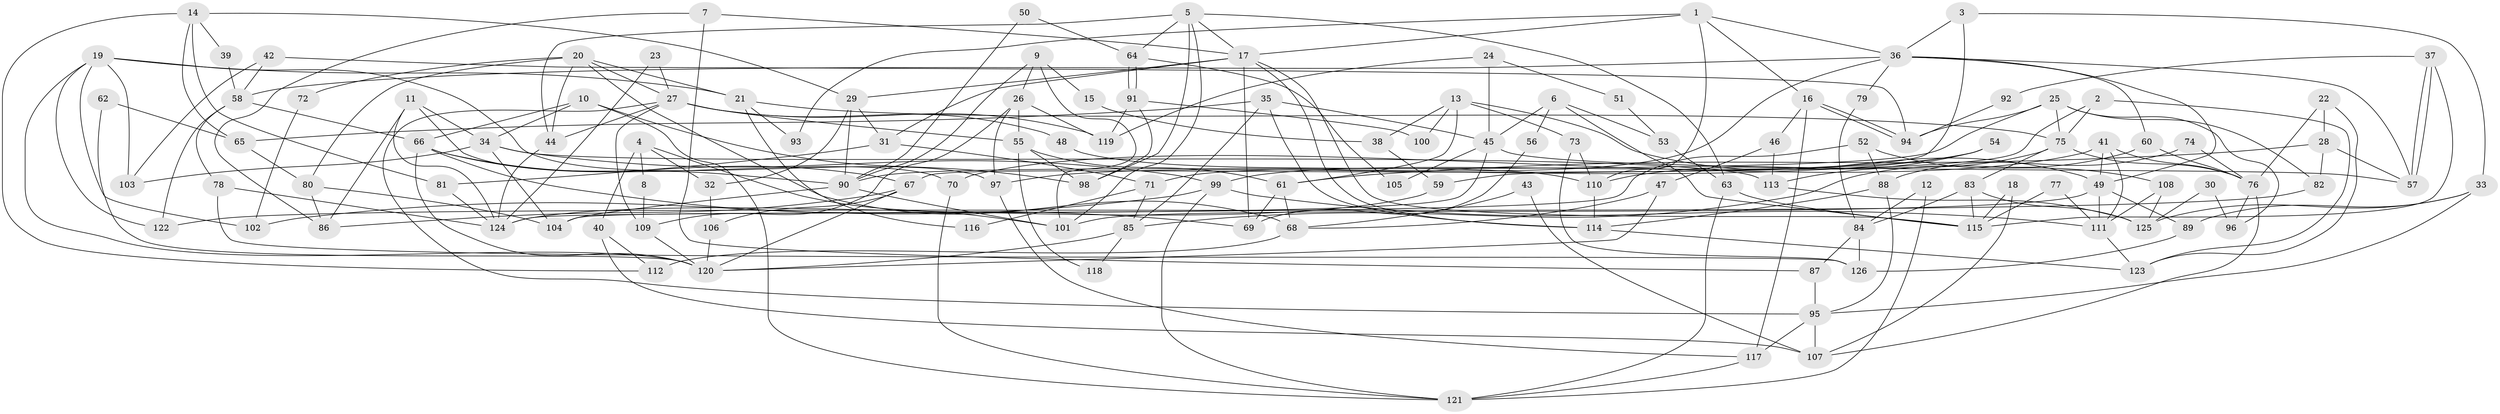// Generated by graph-tools (version 1.1) at 2025/49/03/09/25 04:49:28]
// undirected, 126 vertices, 252 edges
graph export_dot {
graph [start="1"]
  node [color=gray90,style=filled];
  1;
  2;
  3;
  4;
  5;
  6;
  7;
  8;
  9;
  10;
  11;
  12;
  13;
  14;
  15;
  16;
  17;
  18;
  19;
  20;
  21;
  22;
  23;
  24;
  25;
  26;
  27;
  28;
  29;
  30;
  31;
  32;
  33;
  34;
  35;
  36;
  37;
  38;
  39;
  40;
  41;
  42;
  43;
  44;
  45;
  46;
  47;
  48;
  49;
  50;
  51;
  52;
  53;
  54;
  55;
  56;
  57;
  58;
  59;
  60;
  61;
  62;
  63;
  64;
  65;
  66;
  67;
  68;
  69;
  70;
  71;
  72;
  73;
  74;
  75;
  76;
  77;
  78;
  79;
  80;
  81;
  82;
  83;
  84;
  85;
  86;
  87;
  88;
  89;
  90;
  91;
  92;
  93;
  94;
  95;
  96;
  97;
  98;
  99;
  100;
  101;
  102;
  103;
  104;
  105;
  106;
  107;
  108;
  109;
  110;
  111;
  112;
  113;
  114;
  115;
  116;
  117;
  118;
  119;
  120;
  121;
  122;
  123;
  124;
  125;
  126;
  1 -- 16;
  1 -- 17;
  1 -- 36;
  1 -- 93;
  1 -- 110;
  2 -- 75;
  2 -- 123;
  2 -- 59;
  3 -- 36;
  3 -- 67;
  3 -- 33;
  4 -- 40;
  4 -- 101;
  4 -- 8;
  4 -- 32;
  5 -- 101;
  5 -- 44;
  5 -- 17;
  5 -- 63;
  5 -- 64;
  5 -- 98;
  6 -- 115;
  6 -- 45;
  6 -- 53;
  6 -- 56;
  7 -- 86;
  7 -- 17;
  7 -- 87;
  8 -- 109;
  9 -- 90;
  9 -- 26;
  9 -- 15;
  9 -- 101;
  10 -- 66;
  10 -- 121;
  10 -- 34;
  10 -- 98;
  11 -- 34;
  11 -- 124;
  11 -- 70;
  11 -- 86;
  12 -- 84;
  12 -- 121;
  13 -- 49;
  13 -- 61;
  13 -- 38;
  13 -- 73;
  13 -- 100;
  14 -- 81;
  14 -- 29;
  14 -- 39;
  14 -- 65;
  14 -- 112;
  15 -- 38;
  16 -- 117;
  16 -- 94;
  16 -- 94;
  16 -- 46;
  17 -- 69;
  17 -- 29;
  17 -- 31;
  17 -- 114;
  17 -- 115;
  18 -- 115;
  18 -- 107;
  19 -- 103;
  19 -- 120;
  19 -- 21;
  19 -- 97;
  19 -- 102;
  19 -- 122;
  20 -- 80;
  20 -- 27;
  20 -- 21;
  20 -- 44;
  20 -- 68;
  20 -- 72;
  21 -- 75;
  21 -- 93;
  21 -- 116;
  22 -- 123;
  22 -- 28;
  22 -- 76;
  23 -- 27;
  23 -- 124;
  24 -- 45;
  24 -- 119;
  24 -- 51;
  25 -- 90;
  25 -- 75;
  25 -- 82;
  25 -- 94;
  25 -- 96;
  26 -- 55;
  26 -- 119;
  26 -- 97;
  26 -- 109;
  27 -- 44;
  27 -- 109;
  27 -- 48;
  27 -- 55;
  27 -- 95;
  27 -- 119;
  28 -- 57;
  28 -- 82;
  28 -- 61;
  29 -- 31;
  29 -- 32;
  29 -- 90;
  30 -- 125;
  30 -- 96;
  31 -- 71;
  31 -- 81;
  32 -- 106;
  33 -- 125;
  33 -- 89;
  33 -- 95;
  34 -- 104;
  34 -- 99;
  34 -- 103;
  34 -- 113;
  35 -- 85;
  35 -- 114;
  35 -- 45;
  35 -- 65;
  36 -- 49;
  36 -- 57;
  36 -- 58;
  36 -- 60;
  36 -- 71;
  36 -- 79;
  37 -- 57;
  37 -- 57;
  37 -- 115;
  37 -- 92;
  38 -- 59;
  39 -- 58;
  40 -- 107;
  40 -- 112;
  41 -- 70;
  41 -- 49;
  41 -- 76;
  41 -- 111;
  42 -- 94;
  42 -- 58;
  42 -- 103;
  43 -- 107;
  43 -- 68;
  44 -- 124;
  45 -- 57;
  45 -- 104;
  45 -- 105;
  46 -- 113;
  46 -- 47;
  47 -- 68;
  47 -- 120;
  48 -- 110;
  49 -- 111;
  49 -- 101;
  49 -- 89;
  50 -- 90;
  50 -- 64;
  51 -- 53;
  52 -- 108;
  52 -- 88;
  52 -- 124;
  53 -- 63;
  54 -- 110;
  54 -- 97;
  54 -- 99;
  55 -- 98;
  55 -- 61;
  55 -- 118;
  56 -- 69;
  58 -- 66;
  58 -- 78;
  58 -- 122;
  59 -- 124;
  60 -- 76;
  60 -- 85;
  61 -- 68;
  61 -- 69;
  62 -- 65;
  62 -- 120;
  63 -- 121;
  63 -- 115;
  64 -- 91;
  64 -- 91;
  64 -- 105;
  65 -- 80;
  66 -- 67;
  66 -- 120;
  66 -- 69;
  66 -- 90;
  67 -- 86;
  67 -- 120;
  67 -- 106;
  68 -- 112;
  70 -- 121;
  71 -- 85;
  71 -- 116;
  72 -- 102;
  73 -- 126;
  73 -- 110;
  74 -- 76;
  74 -- 88;
  75 -- 76;
  75 -- 83;
  75 -- 113;
  76 -- 96;
  76 -- 107;
  77 -- 111;
  77 -- 115;
  78 -- 126;
  78 -- 124;
  79 -- 84;
  80 -- 104;
  80 -- 86;
  81 -- 124;
  82 -- 122;
  83 -- 115;
  83 -- 84;
  83 -- 125;
  84 -- 87;
  84 -- 126;
  85 -- 120;
  85 -- 118;
  87 -- 95;
  88 -- 114;
  88 -- 95;
  89 -- 126;
  90 -- 101;
  90 -- 104;
  91 -- 98;
  91 -- 100;
  91 -- 119;
  92 -- 94;
  95 -- 107;
  95 -- 117;
  97 -- 117;
  99 -- 102;
  99 -- 111;
  99 -- 121;
  106 -- 120;
  108 -- 111;
  108 -- 125;
  109 -- 120;
  110 -- 114;
  111 -- 123;
  113 -- 125;
  114 -- 123;
  117 -- 121;
}
